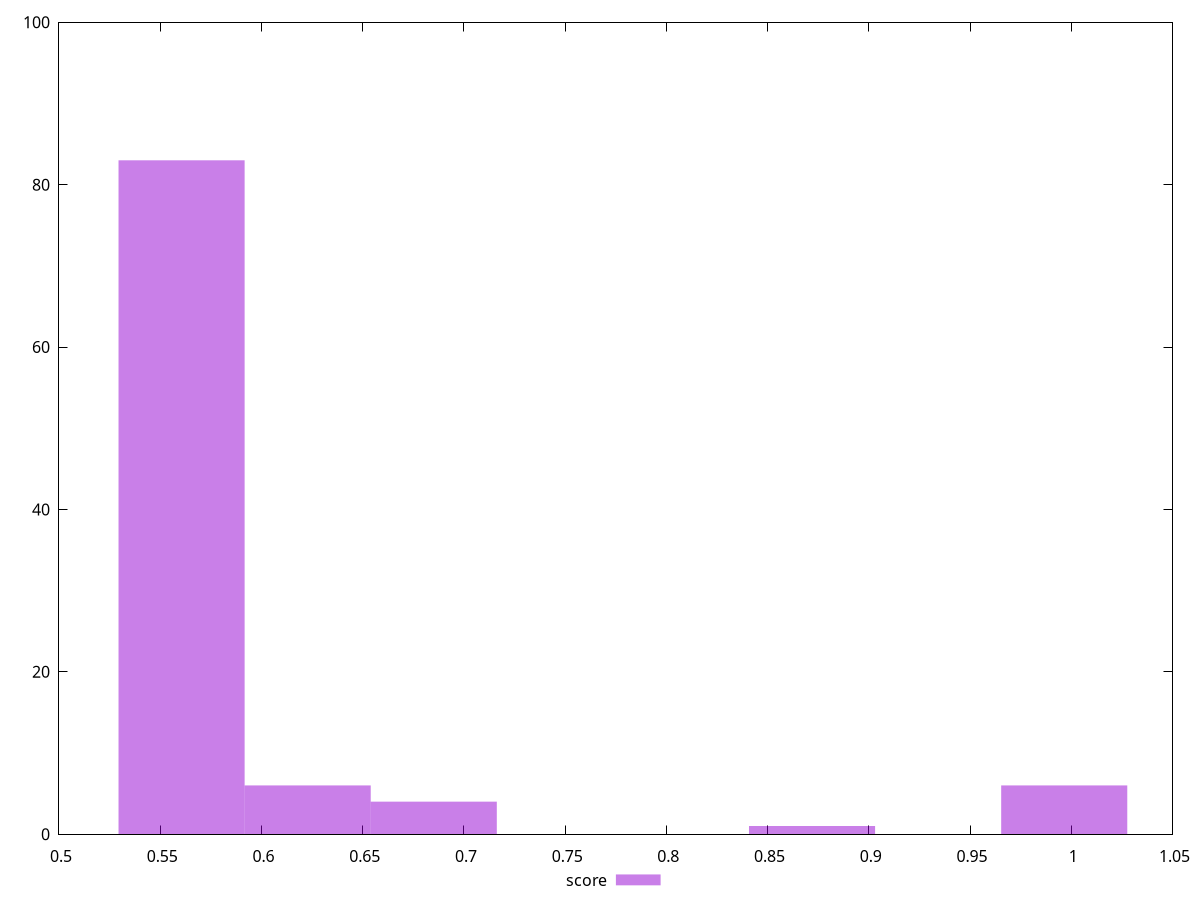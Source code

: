 reset
set terminal svg size 640, 490 enhanced background rgb 'white'
set output "reprap/uses-rel-preload/samples/pages/score/histogram.svg"

$score <<EOF
0.9965207005786326 6
0.5605428940754809 83
0.68510798164781 4
0.6228254378616453 6
0.8719556130063035 1
EOF

set key outside below
set boxwidth 0.06228254378616454
set yrange [0:100]
set style fill transparent solid 0.5 noborder

plot \
  $score title "score" with boxes, \


reset